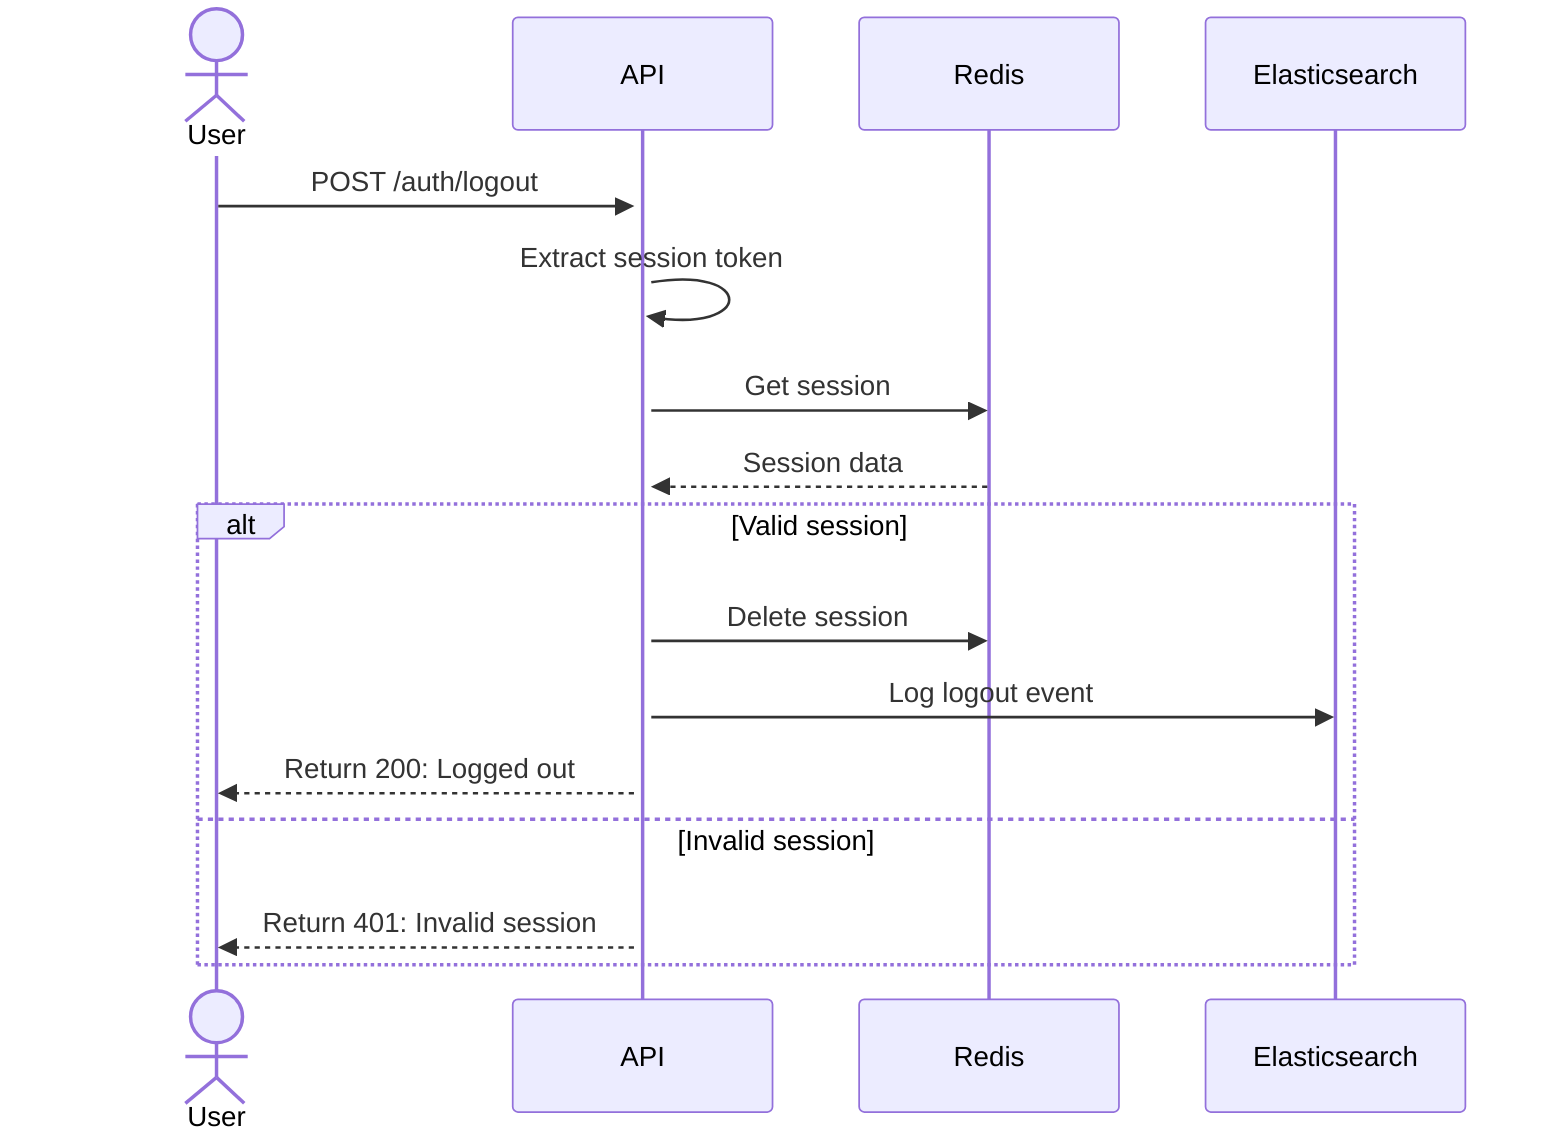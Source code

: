 sequenceDiagram
    actor User
    participant API
    participant Redis
    participant ES as Elasticsearch
    
    User->>+API: POST /auth/logout
    API->>API: Extract session token
    
    API->>Redis: Get session
    Redis-->>API: Session data
    
    alt Valid session
        API->>Redis: Delete session
        API->>ES: Log logout event
        API-->>User: Return 200: Logged out
    else Invalid session
        API-->>User: Return 401: Invalid session
    end